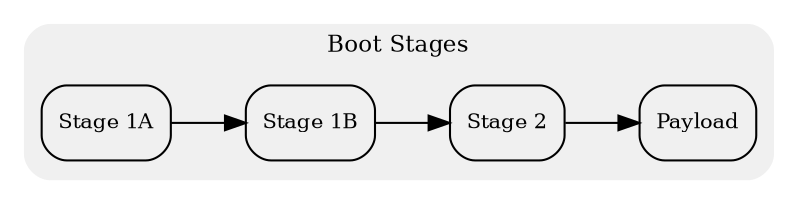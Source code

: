 digraph bootflow {
   bgcolor="transparent";
   rankdir=LR;
     compound=true;
     node [fontsize=10, shape=record, style=rounded];
     edge [fontsize=10];

     subgraph cluster_stages {
       label="Boot Stages"; fontsize=11;
       style="filled,rounded"; color="#F0F0F0";

       "Stage 1A" -> "Stage 1B" -> "Stage 2" -> "Payload";

     }
}